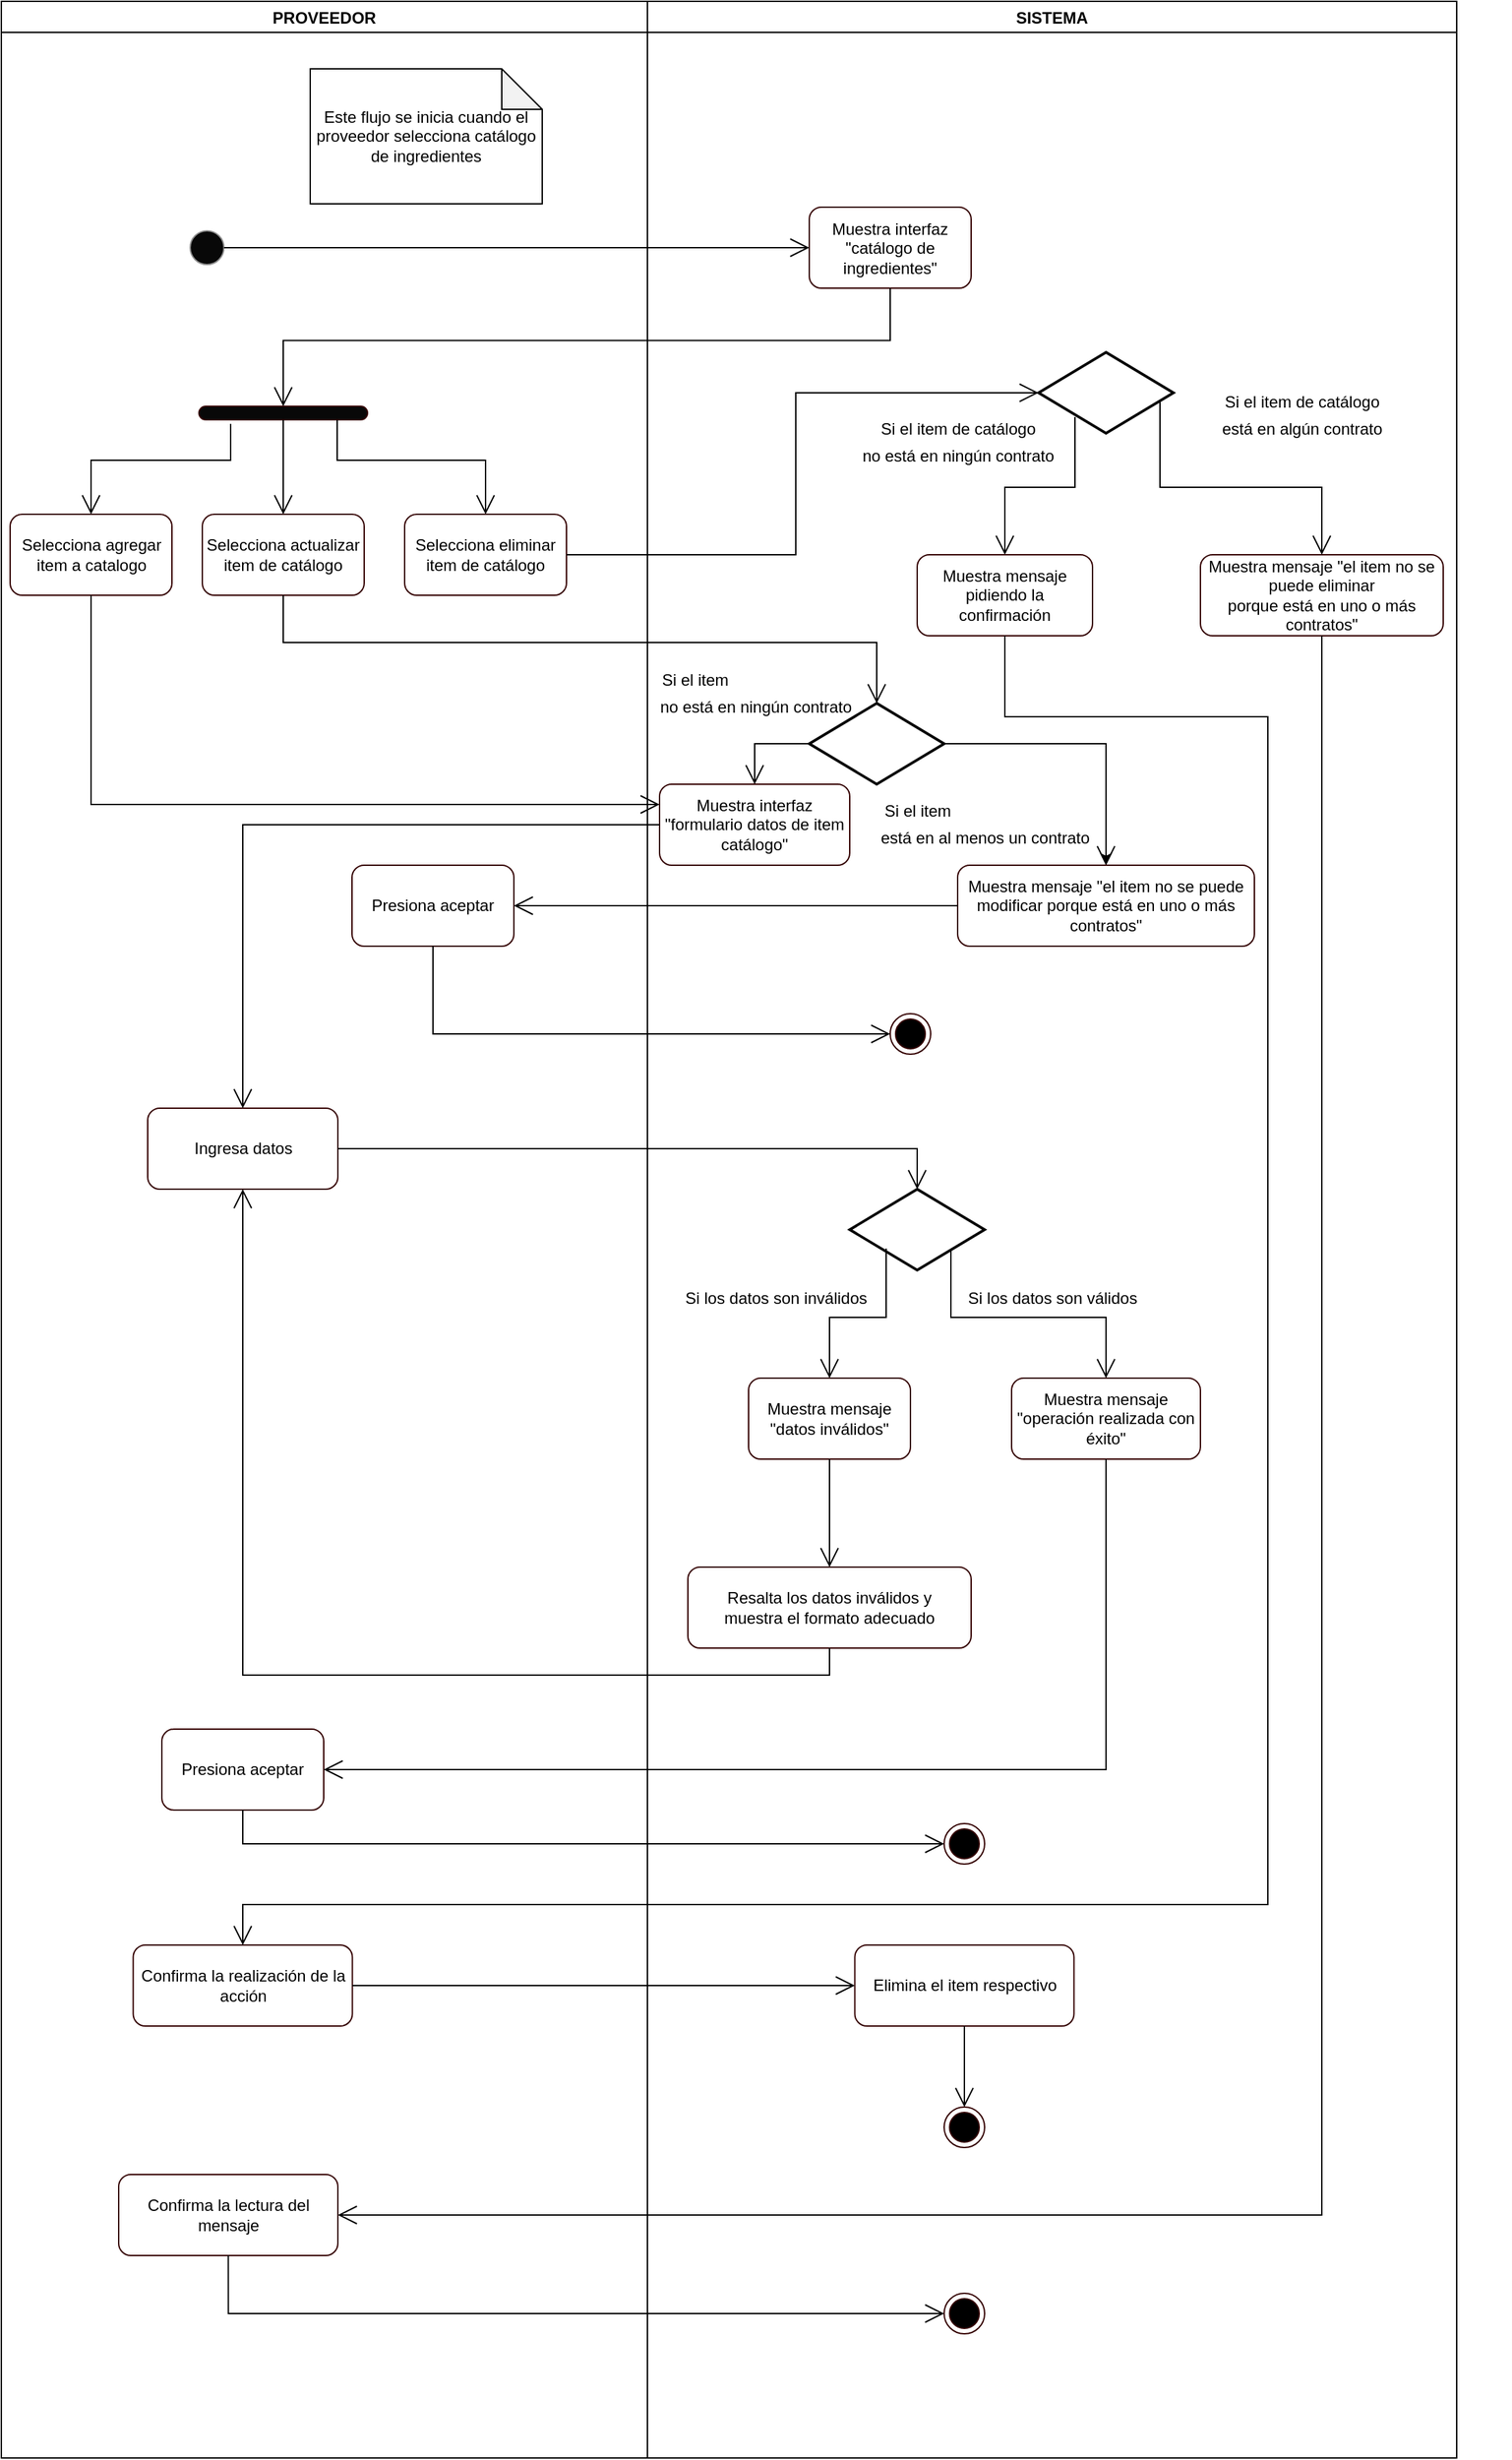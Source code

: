 <mxfile version="13.2.4" type="device"><diagram id="MT0bESdI1JiEAsve0kCm" name="Page-1"><mxGraphModel dx="593" dy="10852" grid="1" gridSize="10" guides="1" tooltips="1" connect="1" arrows="1" fold="1" page="1" pageScale="1" pageWidth="827" pageHeight="1169" math="0" shadow="0"><root><mxCell id="0"/><mxCell id="1" parent="0"/><mxCell id="WYLuXknDr8wbcJytO-Wc-1" value="PROVEEDOR" style="swimlane;gradientColor=none;" parent="1" vertex="1"><mxGeometry x="41" y="-10480" width="479" height="1820" as="geometry"/></mxCell><mxCell id="WYLuXknDr8wbcJytO-Wc-3" value="" style="ellipse;whiteSpace=wrap;html=1;aspect=fixed;strokeColor=#919191;fillColor=#080808;gradientColor=none;" parent="WYLuXknDr8wbcJytO-Wc-1" vertex="1"><mxGeometry x="140" y="170" width="25" height="25" as="geometry"/></mxCell><mxCell id="WYLuXknDr8wbcJytO-Wc-22" value="Este flujo se inicia cuando el proveedor selecciona catálogo de ingredientes" style="shape=note;whiteSpace=wrap;html=1;backgroundOutline=1;darkOpacity=0.05;" parent="WYLuXknDr8wbcJytO-Wc-1" vertex="1"><mxGeometry x="229" y="50" width="172" height="100" as="geometry"/></mxCell><mxCell id="WYLuXknDr8wbcJytO-Wc-38" value="" style="group" parent="WYLuXknDr8wbcJytO-Wc-1" vertex="1" connectable="0"><mxGeometry x="29" y="300" width="417.5" height="270" as="geometry"/></mxCell><mxCell id="WYLuXknDr8wbcJytO-Wc-30" value="" style="group" parent="WYLuXknDr8wbcJytO-Wc-38" vertex="1" connectable="0"><mxGeometry width="417.5" height="140" as="geometry"/></mxCell><mxCell id="WYLuXknDr8wbcJytO-Wc-31" value="" style="rounded=1;whiteSpace=wrap;html=1;strokeColor=#330000;fillColor=#080808;gradientColor=none;arcSize=50;" parent="WYLuXknDr8wbcJytO-Wc-30" vertex="1"><mxGeometry x="117.5" width="125" height="10" as="geometry"/></mxCell><mxCell id="WYLuXknDr8wbcJytO-Wc-32" style="edgeStyle=orthogonalEdgeStyle;rounded=0;orthogonalLoop=1;jettySize=auto;html=1;exitX=0.5;exitY=0;exitDx=0;exitDy=0;entryX=0.188;entryY=1.3;entryDx=0;entryDy=0;entryPerimeter=0;startArrow=open;startFill=0;startSize=12;endArrow=none;endFill=0;endSize=12;targetPerimeterSpacing=0;" parent="WYLuXknDr8wbcJytO-Wc-30" source="WYLuXknDr8wbcJytO-Wc-33" target="WYLuXknDr8wbcJytO-Wc-31" edge="1"><mxGeometry relative="1" as="geometry"/></mxCell><mxCell id="WYLuXknDr8wbcJytO-Wc-33" value="Selecciona agregar item a catalogo" style="rounded=1;whiteSpace=wrap;html=1;strokeColor=#330000;fillColor=#FFFFFF;gradientColor=none;" parent="WYLuXknDr8wbcJytO-Wc-30" vertex="1"><mxGeometry x="-22.5" y="80" width="120" height="60" as="geometry"/></mxCell><mxCell id="WYLuXknDr8wbcJytO-Wc-34" style="edgeStyle=orthogonalEdgeStyle;rounded=0;orthogonalLoop=1;jettySize=auto;html=1;exitX=0.5;exitY=0;exitDx=0;exitDy=0;entryX=0.5;entryY=1;entryDx=0;entryDy=0;startArrow=open;startFill=0;startSize=12;endArrow=none;endFill=0;endSize=12;targetPerimeterSpacing=0;" parent="WYLuXknDr8wbcJytO-Wc-30" source="WYLuXknDr8wbcJytO-Wc-35" target="WYLuXknDr8wbcJytO-Wc-31" edge="1"><mxGeometry relative="1" as="geometry"/></mxCell><mxCell id="WYLuXknDr8wbcJytO-Wc-35" value="Selecciona actualizar item de catálogo" style="rounded=1;whiteSpace=wrap;html=1;strokeColor=#330000;fillColor=#FFFFFF;gradientColor=none;" parent="WYLuXknDr8wbcJytO-Wc-30" vertex="1"><mxGeometry x="120" y="80" width="120" height="60" as="geometry"/></mxCell><mxCell id="WYLuXknDr8wbcJytO-Wc-36" style="edgeStyle=orthogonalEdgeStyle;rounded=0;orthogonalLoop=1;jettySize=auto;html=1;exitX=0.5;exitY=0;exitDx=0;exitDy=0;entryX=0.82;entryY=1;entryDx=0;entryDy=0;startArrow=open;startFill=0;startSize=12;endArrow=none;endFill=0;endSize=12;targetPerimeterSpacing=0;entryPerimeter=0;" parent="WYLuXknDr8wbcJytO-Wc-30" source="WYLuXknDr8wbcJytO-Wc-37" target="WYLuXknDr8wbcJytO-Wc-31" edge="1"><mxGeometry relative="1" as="geometry"/></mxCell><mxCell id="WYLuXknDr8wbcJytO-Wc-37" value="Selecciona eliminar item de catálogo" style="rounded=1;whiteSpace=wrap;html=1;strokeColor=#330000;fillColor=#FFFFFF;gradientColor=none;" parent="WYLuXknDr8wbcJytO-Wc-30" vertex="1"><mxGeometry x="270" y="80" width="120" height="60" as="geometry"/></mxCell><mxCell id="WYLuXknDr8wbcJytO-Wc-51" value="Ingresa datos" style="rounded=1;whiteSpace=wrap;html=1;strokeColor=#330000;fillColor=#FFFFFF;gradientColor=none;" parent="WYLuXknDr8wbcJytO-Wc-1" vertex="1"><mxGeometry x="108.5" y="820" width="141" height="60" as="geometry"/></mxCell><mxCell id="WYLuXknDr8wbcJytO-Wc-83" value="Confirma la realización de la acción" style="rounded=1;whiteSpace=wrap;html=1;strokeColor=#330000;fillColor=#FFFFFF;gradientColor=none;" parent="WYLuXknDr8wbcJytO-Wc-1" vertex="1"><mxGeometry x="97.75" y="1440" width="162.5" height="60" as="geometry"/></mxCell><mxCell id="WYLuXknDr8wbcJytO-Wc-90" value="Confirma la lectura del mensaje" style="rounded=1;whiteSpace=wrap;html=1;strokeColor=#330000;fillColor=#FFFFFF;gradientColor=none;" parent="WYLuXknDr8wbcJytO-Wc-1" vertex="1"><mxGeometry x="87" y="1610" width="162.5" height="60" as="geometry"/></mxCell><mxCell id="WYLuXknDr8wbcJytO-Wc-95" value="Presiona aceptar" style="rounded=1;whiteSpace=wrap;html=1;strokeColor=#330000;fillColor=#FFFFFF;gradientColor=none;" parent="WYLuXknDr8wbcJytO-Wc-1" vertex="1"><mxGeometry x="119" y="1280" width="120" height="60" as="geometry"/></mxCell><mxCell id="WYLuXknDr8wbcJytO-Wc-129" value="Presiona aceptar" style="rounded=1;whiteSpace=wrap;html=1;strokeColor=#330000;fillColor=#FFFFFF;gradientColor=none;" parent="WYLuXknDr8wbcJytO-Wc-1" vertex="1"><mxGeometry x="260" y="640" width="120" height="60" as="geometry"/></mxCell><mxCell id="WYLuXknDr8wbcJytO-Wc-13" value="SISTEMA" style="swimlane;gradientColor=none;" parent="1" vertex="1"><mxGeometry x="520" y="-10480" width="600" height="1820" as="geometry"/></mxCell><mxCell id="WYLuXknDr8wbcJytO-Wc-23" value="Muestra interfaz &quot;catálogo de ingredientes&quot;" style="rounded=1;whiteSpace=wrap;html=1;strokeColor=#330000;fillColor=#FFFFFF;gradientColor=none;" parent="WYLuXknDr8wbcJytO-Wc-13" vertex="1"><mxGeometry x="120" y="152.5" width="120" height="60" as="geometry"/></mxCell><mxCell id="WYLuXknDr8wbcJytO-Wc-63" value="" style="group" parent="WYLuXknDr8wbcJytO-Wc-13" vertex="1" connectable="0"><mxGeometry x="20" y="880" width="470" height="340" as="geometry"/></mxCell><mxCell id="WYLuXknDr8wbcJytO-Wc-54" value="" style="strokeWidth=2;html=1;shape=mxgraph.flowchart.decision;whiteSpace=wrap;fillColor=#FFFFFF;gradientColor=none;" parent="WYLuXknDr8wbcJytO-Wc-63" vertex="1"><mxGeometry x="130" width="100" height="60" as="geometry"/></mxCell><mxCell id="WYLuXknDr8wbcJytO-Wc-55" style="edgeStyle=orthogonalEdgeStyle;rounded=0;orthogonalLoop=1;jettySize=auto;html=1;exitX=0.5;exitY=0;exitDx=0;exitDy=0;entryX=0.27;entryY=0.733;entryDx=0;entryDy=0;entryPerimeter=0;startArrow=open;startFill=0;startSize=12;endArrow=none;endFill=0;endSize=12;targetPerimeterSpacing=0;" parent="WYLuXknDr8wbcJytO-Wc-63" source="WYLuXknDr8wbcJytO-Wc-56" target="WYLuXknDr8wbcJytO-Wc-54" edge="1"><mxGeometry relative="1" as="geometry"/></mxCell><mxCell id="WYLuXknDr8wbcJytO-Wc-56" value="Muestra mensaje &quot;datos inválidos&quot;" style="rounded=1;whiteSpace=wrap;html=1;strokeColor=#330000;fillColor=#FFFFFF;gradientColor=none;" parent="WYLuXknDr8wbcJytO-Wc-63" vertex="1"><mxGeometry x="55" y="140" width="120" height="60" as="geometry"/></mxCell><mxCell id="WYLuXknDr8wbcJytO-Wc-57" style="edgeStyle=orthogonalEdgeStyle;rounded=0;orthogonalLoop=1;jettySize=auto;html=1;exitX=0.5;exitY=0;exitDx=0;exitDy=0;entryX=0.75;entryY=0.75;entryDx=0;entryDy=0;entryPerimeter=0;startArrow=open;startFill=0;startSize=12;endArrow=none;endFill=0;endSize=12;targetPerimeterSpacing=0;" parent="WYLuXknDr8wbcJytO-Wc-63" source="WYLuXknDr8wbcJytO-Wc-58" target="WYLuXknDr8wbcJytO-Wc-54" edge="1"><mxGeometry relative="1" as="geometry"/></mxCell><mxCell id="WYLuXknDr8wbcJytO-Wc-58" value="Muestra mensaje &quot;operación realizada con éxito&quot;" style="rounded=1;whiteSpace=wrap;html=1;strokeColor=#330000;fillColor=#FFFFFF;gradientColor=none;" parent="WYLuXknDr8wbcJytO-Wc-63" vertex="1"><mxGeometry x="250" y="140" width="140" height="60" as="geometry"/></mxCell><mxCell id="WYLuXknDr8wbcJytO-Wc-59" value="Si los datos son válidos" style="text;html=1;align=center;verticalAlign=middle;resizable=0;points=[];autosize=1;" parent="WYLuXknDr8wbcJytO-Wc-63" vertex="1"><mxGeometry x="210" y="71" width="140" height="20" as="geometry"/></mxCell><mxCell id="WYLuXknDr8wbcJytO-Wc-60" value="Si los datos son inválidos" style="text;html=1;align=center;verticalAlign=middle;resizable=0;points=[];autosize=1;" parent="WYLuXknDr8wbcJytO-Wc-63" vertex="1"><mxGeometry y="71" width="150" height="20" as="geometry"/></mxCell><mxCell id="WYLuXknDr8wbcJytO-Wc-61" style="edgeStyle=orthogonalEdgeStyle;rounded=0;orthogonalLoop=1;jettySize=auto;html=1;exitX=0.5;exitY=0;exitDx=0;exitDy=0;entryX=0.5;entryY=1;entryDx=0;entryDy=0;startArrow=open;startFill=0;startSize=12;endArrow=none;endFill=0;endSize=12;targetPerimeterSpacing=0;" parent="WYLuXknDr8wbcJytO-Wc-63" source="WYLuXknDr8wbcJytO-Wc-62" target="WYLuXknDr8wbcJytO-Wc-56" edge="1"><mxGeometry relative="1" as="geometry"/></mxCell><mxCell id="WYLuXknDr8wbcJytO-Wc-62" value="Resalta los datos inválidos y&lt;br/&gt;muestra el formato adecuado" style="rounded=1;whiteSpace=wrap;html=1;strokeColor=#330000;fillColor=#FFFFFF;gradientColor=none;" parent="WYLuXknDr8wbcJytO-Wc-63" vertex="1"><mxGeometry x="10" y="280" width="210" height="60" as="geometry"/></mxCell><mxCell id="WYLuXknDr8wbcJytO-Wc-81" value="" style="group" parent="WYLuXknDr8wbcJytO-Wc-13" vertex="1" connectable="0"><mxGeometry x="110" y="260" width="530" height="210" as="geometry"/></mxCell><mxCell id="WYLuXknDr8wbcJytO-Wc-75" value="" style="strokeWidth=2;html=1;shape=mxgraph.flowchart.decision;whiteSpace=wrap;fillColor=#FFFFFF;gradientColor=none;" parent="WYLuXknDr8wbcJytO-Wc-81" vertex="1"><mxGeometry x="180" width="100" height="60" as="geometry"/></mxCell><mxCell id="WYLuXknDr8wbcJytO-Wc-76" style="edgeStyle=orthogonalEdgeStyle;rounded=0;orthogonalLoop=1;jettySize=auto;html=1;exitX=0.5;exitY=0;exitDx=0;exitDy=0;entryX=0.27;entryY=0.8;entryDx=0;entryDy=0;entryPerimeter=0;startArrow=open;startFill=0;startSize=12;endArrow=none;endFill=0;endSize=12;targetPerimeterSpacing=0;" parent="WYLuXknDr8wbcJytO-Wc-81" source="WYLuXknDr8wbcJytO-Wc-77" target="WYLuXknDr8wbcJytO-Wc-75" edge="1"><mxGeometry relative="1" as="geometry"/></mxCell><mxCell id="WYLuXknDr8wbcJytO-Wc-77" value="Muestra mensaje pidiendo la&lt;br/&gt;confirmación" style="rounded=1;whiteSpace=wrap;html=1;strokeColor=#330000;fillColor=#FFFFFF;gradientColor=none;" parent="WYLuXknDr8wbcJytO-Wc-81" vertex="1"><mxGeometry x="90" y="150" width="130" height="60" as="geometry"/></mxCell><mxCell id="WYLuXknDr8wbcJytO-Wc-78" style="edgeStyle=orthogonalEdgeStyle;rounded=0;orthogonalLoop=1;jettySize=auto;html=1;exitX=0.5;exitY=0;exitDx=0;exitDy=0;startArrow=open;startFill=0;startSize=12;endArrow=none;endFill=0;endSize=12;targetPerimeterSpacing=0;entryX=0.9;entryY=0.583;entryDx=0;entryDy=0;entryPerimeter=0;" parent="WYLuXknDr8wbcJytO-Wc-81" source="WYLuXknDr8wbcJytO-Wc-79" target="WYLuXknDr8wbcJytO-Wc-75" edge="1"><mxGeometry relative="1" as="geometry"><mxPoint x="-720" y="5110" as="targetPoint"/></mxGeometry></mxCell><mxCell id="WYLuXknDr8wbcJytO-Wc-79" value="Muestra mensaje &quot;el item no se puede eliminar&lt;br&gt;porque está en uno o más contratos&quot;" style="rounded=1;whiteSpace=wrap;html=1;strokeColor=#330000;fillColor=#FFFFFF;gradientColor=none;" parent="WYLuXknDr8wbcJytO-Wc-81" vertex="1"><mxGeometry x="300" y="150" width="180" height="60" as="geometry"/></mxCell><mxCell id="WYLuXknDr8wbcJytO-Wc-80" value="Si el item de catálogo" style="text;html=1;align=center;verticalAlign=middle;resizable=0;points=[];autosize=1;" parent="WYLuXknDr8wbcJytO-Wc-81" vertex="1"><mxGeometry x="310" y="27" width="130" height="20" as="geometry"/></mxCell><mxCell id="WYLuXknDr8wbcJytO-Wc-102" value="Si el item de catálogo" style="text;align=center;verticalAlign=middle;resizable=0;points=[];autosize=1;html=1;" parent="WYLuXknDr8wbcJytO-Wc-81" vertex="1"><mxGeometry x="55" y="47" width="130" height="20" as="geometry"/></mxCell><mxCell id="WYLuXknDr8wbcJytO-Wc-105" value="no está en ningún contrato" style="text;html=1;align=center;verticalAlign=middle;resizable=0;points=[];autosize=1;" parent="WYLuXknDr8wbcJytO-Wc-81" vertex="1"><mxGeometry x="40" y="67" width="160" height="20" as="geometry"/></mxCell><mxCell id="WYLuXknDr8wbcJytO-Wc-127" value="está en algún contrato" style="text;html=1;align=center;verticalAlign=middle;resizable=0;points=[];autosize=1;" parent="WYLuXknDr8wbcJytO-Wc-81" vertex="1"><mxGeometry x="310" y="47" width="130" height="20" as="geometry"/></mxCell><mxCell id="WYLuXknDr8wbcJytO-Wc-85" value="" style="group" parent="WYLuXknDr8wbcJytO-Wc-13" vertex="1" connectable="0"><mxGeometry x="153.75" y="1440" width="162.5" height="150" as="geometry"/></mxCell><mxCell id="WYLuXknDr8wbcJytO-Wc-86" value="Elimina el item respectivo" style="rounded=1;whiteSpace=wrap;html=1;strokeColor=#330000;fillColor=#FFFFFF;gradientColor=none;" parent="WYLuXknDr8wbcJytO-Wc-85" vertex="1"><mxGeometry width="162.5" height="60" as="geometry"/></mxCell><mxCell id="WYLuXknDr8wbcJytO-Wc-87" style="edgeStyle=orthogonalEdgeStyle;rounded=0;orthogonalLoop=1;jettySize=auto;html=1;exitX=0.5;exitY=0;exitDx=0;exitDy=0;entryX=0.5;entryY=1;entryDx=0;entryDy=0;startArrow=open;startFill=0;startSize=12;endArrow=none;endFill=0;endSize=12;targetPerimeterSpacing=0;" parent="WYLuXknDr8wbcJytO-Wc-85" source="WYLuXknDr8wbcJytO-Wc-88" target="WYLuXknDr8wbcJytO-Wc-86" edge="1"><mxGeometry relative="1" as="geometry"/></mxCell><mxCell id="WYLuXknDr8wbcJytO-Wc-88" value="" style="ellipse;html=1;shape=endState;fillColor=#000000;strokeColor=#330000;" parent="WYLuXknDr8wbcJytO-Wc-85" vertex="1"><mxGeometry x="66.25" y="120" width="30" height="30" as="geometry"/></mxCell><mxCell id="WYLuXknDr8wbcJytO-Wc-93" value="" style="ellipse;html=1;shape=endState;fillColor=#000000;strokeColor=#330000;" parent="WYLuXknDr8wbcJytO-Wc-13" vertex="1"><mxGeometry x="220" y="1698" width="30" height="30" as="geometry"/></mxCell><mxCell id="WYLuXknDr8wbcJytO-Wc-97" value="" style="ellipse;html=1;shape=endState;fillColor=#000000;strokeColor=#330000;" parent="WYLuXknDr8wbcJytO-Wc-13" vertex="1"><mxGeometry x="220" y="1350" width="30" height="30" as="geometry"/></mxCell><mxCell id="WYLuXknDr8wbcJytO-Wc-130" style="edgeStyle=orthogonalEdgeStyle;rounded=0;orthogonalLoop=1;jettySize=auto;html=1;exitX=1;exitY=0.5;exitDx=0;exitDy=0;exitPerimeter=0;endArrow=open;endFill=0;endSize=12;" parent="WYLuXknDr8wbcJytO-Wc-13" source="WYLuXknDr8wbcJytO-Wc-116" target="WYLuXknDr8wbcJytO-Wc-124" edge="1"><mxGeometry relative="1" as="geometry"/></mxCell><mxCell id="mdpm5hp5igCKf6Oq-BNE-1" style="edgeStyle=orthogonalEdgeStyle;rounded=0;orthogonalLoop=1;jettySize=auto;html=1;" edge="1" parent="WYLuXknDr8wbcJytO-Wc-13" source="WYLuXknDr8wbcJytO-Wc-116" target="WYLuXknDr8wbcJytO-Wc-124"><mxGeometry relative="1" as="geometry"/></mxCell><mxCell id="WYLuXknDr8wbcJytO-Wc-116" value="" style="strokeWidth=2;html=1;shape=mxgraph.flowchart.decision;whiteSpace=wrap;fillColor=#FFFFFF;gradientColor=none;" parent="WYLuXknDr8wbcJytO-Wc-13" vertex="1"><mxGeometry x="120" y="520" width="100" height="60" as="geometry"/></mxCell><mxCell id="WYLuXknDr8wbcJytO-Wc-124" value="Muestra mensaje &quot;el item no se puede modificar porque está en uno o más contratos&quot;" style="rounded=1;whiteSpace=wrap;html=1;strokeColor=#330000;fillColor=#FFFFFF;gradientColor=none;" parent="WYLuXknDr8wbcJytO-Wc-13" vertex="1"><mxGeometry x="230" y="640" width="220" height="60" as="geometry"/></mxCell><mxCell id="WYLuXknDr8wbcJytO-Wc-132" value="" style="group" parent="WYLuXknDr8wbcJytO-Wc-13" vertex="1" connectable="0"><mxGeometry x="170" y="590" width="165" height="40" as="geometry"/></mxCell><mxCell id="WYLuXknDr8wbcJytO-Wc-133" value="Si el item" style="text;html=1;align=center;verticalAlign=middle;resizable=0;points=[];autosize=1;" parent="WYLuXknDr8wbcJytO-Wc-132" vertex="1"><mxGeometry width="60" height="20" as="geometry"/></mxCell><mxCell id="WYLuXknDr8wbcJytO-Wc-134" value="está en al menos un contrato" style="text;html=1;align=center;verticalAlign=middle;resizable=0;points=[];autosize=1;" parent="WYLuXknDr8wbcJytO-Wc-132" vertex="1"><mxGeometry x="-5" y="20" width="170" height="20" as="geometry"/></mxCell><mxCell id="WYLuXknDr8wbcJytO-Wc-135" value="" style="ellipse;html=1;shape=endState;fillColor=#000000;strokeColor=#330000;" parent="WYLuXknDr8wbcJytO-Wc-13" vertex="1"><mxGeometry x="180" y="750" width="30" height="30" as="geometry"/></mxCell><mxCell id="WYLuXknDr8wbcJytO-Wc-138" value="Muestra interfaz &quot;formulario datos de item catálogo&quot;" style="rounded=1;whiteSpace=wrap;html=1;strokeColor=#330000;fillColor=#FFFFFF;gradientColor=none;" parent="WYLuXknDr8wbcJytO-Wc-13" vertex="1"><mxGeometry x="9" y="580" width="141" height="60" as="geometry"/></mxCell><mxCell id="WYLuXknDr8wbcJytO-Wc-122" style="edgeStyle=orthogonalEdgeStyle;rounded=0;orthogonalLoop=1;jettySize=auto;html=1;exitX=0;exitY=0.5;exitDx=0;exitDy=0;exitPerimeter=0;endArrow=open;endFill=0;endSize=12;" parent="WYLuXknDr8wbcJytO-Wc-13" source="WYLuXknDr8wbcJytO-Wc-116" target="WYLuXknDr8wbcJytO-Wc-138" edge="1"><mxGeometry relative="1" as="geometry"/></mxCell><mxCell id="WYLuXknDr8wbcJytO-Wc-123" value="" style="group" parent="WYLuXknDr8wbcJytO-Wc-13" vertex="1" connectable="0"><mxGeometry x="-0.5" y="493" width="160" height="40" as="geometry"/></mxCell><mxCell id="WYLuXknDr8wbcJytO-Wc-120" value="Si el item" style="text;html=1;align=center;verticalAlign=middle;resizable=0;points=[];autosize=1;" parent="WYLuXknDr8wbcJytO-Wc-123" vertex="1"><mxGeometry x="5.5" width="60" height="20" as="geometry"/></mxCell><mxCell id="WYLuXknDr8wbcJytO-Wc-121" value="no está en ningún contrato" style="text;html=1;align=center;verticalAlign=middle;resizable=0;points=[];autosize=1;" parent="WYLuXknDr8wbcJytO-Wc-123" vertex="1"><mxGeometry y="20" width="160" height="20" as="geometry"/></mxCell><mxCell id="WYLuXknDr8wbcJytO-Wc-26" style="edgeStyle=orthogonalEdgeStyle;rounded=0;orthogonalLoop=1;jettySize=auto;html=1;exitX=1;exitY=0.5;exitDx=0;exitDy=0;entryX=0;entryY=0.5;entryDx=0;entryDy=0;endSize=12;endArrow=open;endFill=0;" parent="1" source="WYLuXknDr8wbcJytO-Wc-3" target="WYLuXknDr8wbcJytO-Wc-23" edge="1"><mxGeometry relative="1" as="geometry"/></mxCell><mxCell id="WYLuXknDr8wbcJytO-Wc-39" style="edgeStyle=orthogonalEdgeStyle;rounded=0;orthogonalLoop=1;jettySize=auto;html=1;exitX=0.5;exitY=1;exitDx=0;exitDy=0;entryX=0.5;entryY=0;entryDx=0;entryDy=0;endArrow=open;endFill=0;endSize=12;" parent="1" source="WYLuXknDr8wbcJytO-Wc-23" target="WYLuXknDr8wbcJytO-Wc-31" edge="1"><mxGeometry relative="1" as="geometry"/></mxCell><mxCell id="WYLuXknDr8wbcJytO-Wc-67" style="edgeStyle=orthogonalEdgeStyle;rounded=0;orthogonalLoop=1;jettySize=auto;html=1;exitX=1;exitY=0.5;exitDx=0;exitDy=0;endArrow=open;endFill=0;endSize=12;entryX=0.5;entryY=0;entryDx=0;entryDy=0;entryPerimeter=0;" parent="1" source="WYLuXknDr8wbcJytO-Wc-51" target="WYLuXknDr8wbcJytO-Wc-54" edge="1"><mxGeometry relative="1" as="geometry"><mxPoint x="690" y="-9819" as="targetPoint"/></mxGeometry></mxCell><mxCell id="WYLuXknDr8wbcJytO-Wc-71" style="edgeStyle=orthogonalEdgeStyle;rounded=0;orthogonalLoop=1;jettySize=auto;html=1;exitX=0.5;exitY=1;exitDx=0;exitDy=0;entryX=0.5;entryY=1;entryDx=0;entryDy=0;endArrow=open;endFill=0;endSize=12;" parent="1" source="WYLuXknDr8wbcJytO-Wc-62" target="WYLuXknDr8wbcJytO-Wc-51" edge="1"><mxGeometry relative="1" as="geometry"><mxPoint x="290.5" y="-9460" as="targetPoint"/></mxGeometry></mxCell><mxCell id="WYLuXknDr8wbcJytO-Wc-82" style="edgeStyle=orthogonalEdgeStyle;rounded=0;orthogonalLoop=1;jettySize=auto;html=1;exitX=1;exitY=0.5;exitDx=0;exitDy=0;entryX=0;entryY=0.5;entryDx=0;entryDy=0;entryPerimeter=0;endArrow=open;endFill=0;endSize=12;" parent="1" source="WYLuXknDr8wbcJytO-Wc-37" target="WYLuXknDr8wbcJytO-Wc-75" edge="1"><mxGeometry relative="1" as="geometry"/></mxCell><mxCell id="WYLuXknDr8wbcJytO-Wc-89" style="edgeStyle=orthogonalEdgeStyle;rounded=0;orthogonalLoop=1;jettySize=auto;html=1;exitX=1;exitY=0.5;exitDx=0;exitDy=0;entryX=0;entryY=0.5;entryDx=0;entryDy=0;endArrow=open;endFill=0;endSize=12;" parent="1" source="WYLuXknDr8wbcJytO-Wc-83" target="WYLuXknDr8wbcJytO-Wc-86" edge="1"><mxGeometry relative="1" as="geometry"/></mxCell><mxCell id="WYLuXknDr8wbcJytO-Wc-94" style="edgeStyle=orthogonalEdgeStyle;rounded=0;orthogonalLoop=1;jettySize=auto;html=1;exitX=0.5;exitY=1;exitDx=0;exitDy=0;entryX=0;entryY=0.5;entryDx=0;entryDy=0;endArrow=open;endFill=0;endSize=12;" parent="1" source="WYLuXknDr8wbcJytO-Wc-90" target="WYLuXknDr8wbcJytO-Wc-93" edge="1"><mxGeometry relative="1" as="geometry"/></mxCell><mxCell id="WYLuXknDr8wbcJytO-Wc-96" style="edgeStyle=orthogonalEdgeStyle;rounded=0;orthogonalLoop=1;jettySize=auto;html=1;exitX=0.5;exitY=1;exitDx=0;exitDy=0;entryX=1;entryY=0.5;entryDx=0;entryDy=0;endArrow=open;endFill=0;endSize=12;" parent="1" source="WYLuXknDr8wbcJytO-Wc-58" target="WYLuXknDr8wbcJytO-Wc-95" edge="1"><mxGeometry relative="1" as="geometry"/></mxCell><mxCell id="WYLuXknDr8wbcJytO-Wc-98" style="edgeStyle=orthogonalEdgeStyle;rounded=0;orthogonalLoop=1;jettySize=auto;html=1;exitX=0.5;exitY=1;exitDx=0;exitDy=0;entryX=0;entryY=0.5;entryDx=0;entryDy=0;endArrow=open;endFill=0;endSize=12;" parent="1" source="WYLuXknDr8wbcJytO-Wc-95" target="WYLuXknDr8wbcJytO-Wc-97" edge="1"><mxGeometry relative="1" as="geometry"/></mxCell><mxCell id="WYLuXknDr8wbcJytO-Wc-100" style="edgeStyle=orthogonalEdgeStyle;rounded=0;orthogonalLoop=1;jettySize=auto;html=1;exitX=0.5;exitY=1;exitDx=0;exitDy=0;entryX=1;entryY=0.5;entryDx=0;entryDy=0;endArrow=open;endFill=0;endSize=12;" parent="1" source="WYLuXknDr8wbcJytO-Wc-79" target="WYLuXknDr8wbcJytO-Wc-90" edge="1"><mxGeometry relative="1" as="geometry"/></mxCell><mxCell id="WYLuXknDr8wbcJytO-Wc-101" style="edgeStyle=orthogonalEdgeStyle;rounded=0;orthogonalLoop=1;jettySize=auto;html=1;exitX=0.5;exitY=1;exitDx=0;exitDy=0;endArrow=open;endFill=0;endSize=12;" parent="1" source="WYLuXknDr8wbcJytO-Wc-77" target="WYLuXknDr8wbcJytO-Wc-83" edge="1"><mxGeometry relative="1" as="geometry"><Array as="points"><mxPoint x="785" y="-9950"/><mxPoint x="980" y="-9950"/><mxPoint x="980" y="-9070"/><mxPoint x="220" y="-9070"/></Array></mxGeometry></mxCell><mxCell id="WYLuXknDr8wbcJytO-Wc-28" style="edgeStyle=orthogonalEdgeStyle;rounded=0;orthogonalLoop=1;jettySize=auto;html=1;exitX=0.5;exitY=0;exitDx=0;exitDy=0;startArrow=open;startFill=0;startSize=12;endArrow=none;endFill=0;endSize=12;targetPerimeterSpacing=0;exitPerimeter=0;" parent="1" source="WYLuXknDr8wbcJytO-Wc-116" target="WYLuXknDr8wbcJytO-Wc-35" edge="1"><mxGeometry relative="1" as="geometry"><mxPoint x="230" y="-9920" as="sourcePoint"/></mxGeometry></mxCell><mxCell id="WYLuXknDr8wbcJytO-Wc-131" style="edgeStyle=orthogonalEdgeStyle;rounded=0;orthogonalLoop=1;jettySize=auto;html=1;exitX=0;exitY=0.5;exitDx=0;exitDy=0;entryX=1;entryY=0.5;entryDx=0;entryDy=0;endArrow=open;endFill=0;endSize=12;" parent="1" source="WYLuXknDr8wbcJytO-Wc-124" target="WYLuXknDr8wbcJytO-Wc-129" edge="1"><mxGeometry relative="1" as="geometry"/></mxCell><mxCell id="WYLuXknDr8wbcJytO-Wc-136" style="edgeStyle=orthogonalEdgeStyle;rounded=0;orthogonalLoop=1;jettySize=auto;html=1;exitX=0.5;exitY=1;exitDx=0;exitDy=0;entryX=0;entryY=0.5;entryDx=0;entryDy=0;endArrow=open;endFill=0;endSize=12;" parent="1" source="WYLuXknDr8wbcJytO-Wc-129" target="WYLuXknDr8wbcJytO-Wc-135" edge="1"><mxGeometry relative="1" as="geometry"/></mxCell><mxCell id="WYLuXknDr8wbcJytO-Wc-140" style="edgeStyle=orthogonalEdgeStyle;rounded=0;orthogonalLoop=1;jettySize=auto;html=1;exitX=0;exitY=0.5;exitDx=0;exitDy=0;endArrow=open;endFill=0;endSize=12;" parent="1" source="WYLuXknDr8wbcJytO-Wc-138" target="WYLuXknDr8wbcJytO-Wc-51" edge="1"><mxGeometry relative="1" as="geometry"/></mxCell><mxCell id="WYLuXknDr8wbcJytO-Wc-141" style="edgeStyle=orthogonalEdgeStyle;rounded=0;orthogonalLoop=1;jettySize=auto;html=1;exitX=0.5;exitY=1;exitDx=0;exitDy=0;entryX=0;entryY=0.25;entryDx=0;entryDy=0;endArrow=open;endFill=0;endSize=12;" parent="1" source="WYLuXknDr8wbcJytO-Wc-33" target="WYLuXknDr8wbcJytO-Wc-138" edge="1"><mxGeometry relative="1" as="geometry"/></mxCell></root></mxGraphModel></diagram></mxfile>
